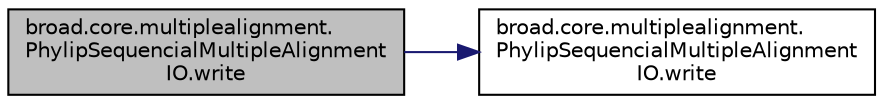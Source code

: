 digraph "broad.core.multiplealignment.PhylipSequencialMultipleAlignmentIO.write"
{
  edge [fontname="Helvetica",fontsize="10",labelfontname="Helvetica",labelfontsize="10"];
  node [fontname="Helvetica",fontsize="10",shape=record];
  rankdir="LR";
  Node1 [label="broad.core.multiplealignment.\lPhylipSequencialMultipleAlignment\lIO.write",height=0.2,width=0.4,color="black", fillcolor="grey75", style="filled" fontcolor="black"];
  Node1 -> Node2 [color="midnightblue",fontsize="10",style="solid"];
  Node2 [label="broad.core.multiplealignment.\lPhylipSequencialMultipleAlignment\lIO.write",height=0.2,width=0.4,color="black", fillcolor="white", style="filled",URL="$classbroad_1_1core_1_1multiplealignment_1_1_phylip_sequencial_multiple_alignment_i_o.html#a49710b5d0f53a6e6798eb753d9e04c94"];
}
